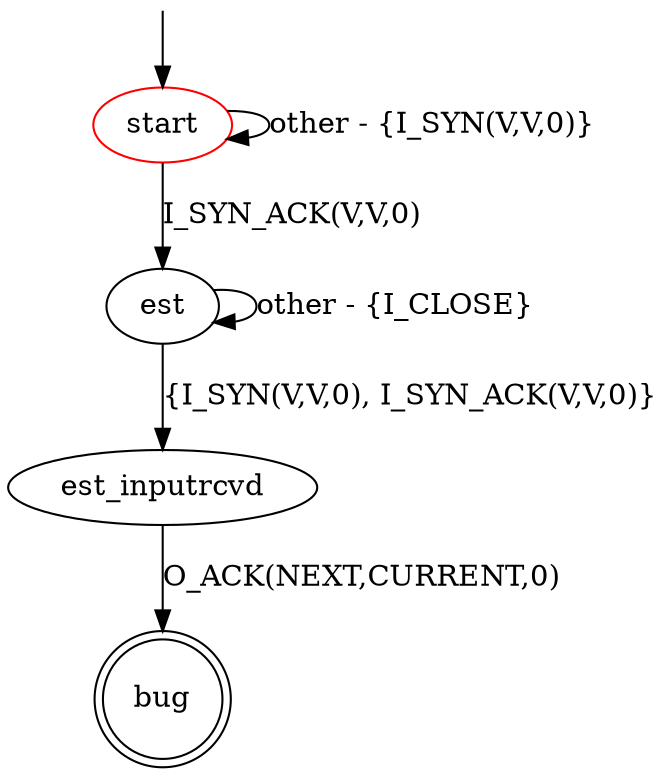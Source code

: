 digraph G {
label=""
start [color="red"]
bug [shape="doublecircle"]

start -> start [label="other - {I_SYN(V,V,0)}"]
start -> est [label="I_SYN_ACK(V,V,0)"]
est -> est [label="other - {I_CLOSE}"]
est -> est_inputrcvd [label="{I_SYN(V,V,0), I_SYN_ACK(V,V,0)}"]
est_inputrcvd -> bug [label="O_ACK(NEXT,CURRENT,0)"]

__start0 [label="" shape="none" width="0" height="0"];
__start0 -> start;
}

